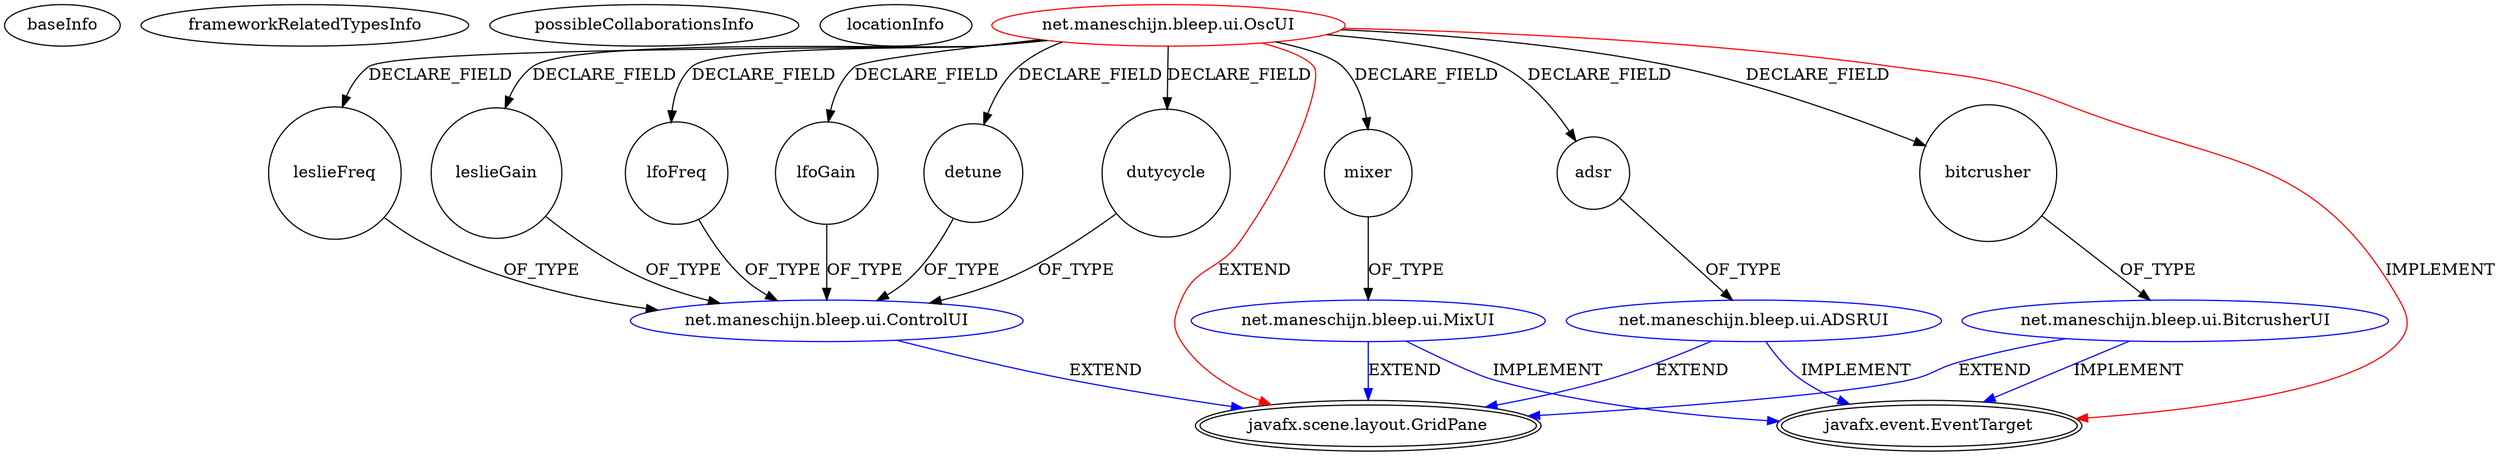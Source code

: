 digraph {
baseInfo[graphId=3761,category="extension_graph",isAnonymous=false,possibleRelation=true]
frameworkRelatedTypesInfo[0="javafx.scene.layout.GridPane",1="javafx.event.EventTarget"]
possibleCollaborationsInfo[0="3761~FIELD_DECLARATION-FIELD_DECLARATION-FIELD_DECLARATION-FIELD_DECLARATION-FIELD_DECLARATION-FIELD_DECLARATION-~javafx.scene.layout.GridPane javafx.event.EventTarget ~javafx.scene.layout.GridPane ~false~false",1="3761~FIELD_DECLARATION-~javafx.scene.layout.GridPane javafx.event.EventTarget ~javafx.scene.layout.GridPane javafx.event.EventTarget ~false~false"]
locationInfo[projectName="nielsmaneschijn-8bit",filePath="/nielsmaneschijn-8bit/8bit-master/src/net/maneschijn/bleep/ui/OscUI.java",contextSignature="OscUI",graphId="3761"]
0[label="net.maneschijn.bleep.ui.OscUI",vertexType="ROOT_CLIENT_CLASS_DECLARATION",isFrameworkType=false,color=red]
1[label="javafx.scene.layout.GridPane",vertexType="FRAMEWORK_CLASS_TYPE",isFrameworkType=true,peripheries=2]
2[label="javafx.event.EventTarget",vertexType="FRAMEWORK_INTERFACE_TYPE",isFrameworkType=true,peripheries=2]
3[label="adsr",vertexType="FIELD_DECLARATION",isFrameworkType=false,shape=circle]
4[label="net.maneschijn.bleep.ui.ADSRUI",vertexType="REFERENCE_CLIENT_CLASS_DECLARATION",isFrameworkType=false,color=blue]
7[label="bitcrusher",vertexType="FIELD_DECLARATION",isFrameworkType=false,shape=circle]
8[label="net.maneschijn.bleep.ui.BitcrusherUI",vertexType="REFERENCE_CLIENT_CLASS_DECLARATION",isFrameworkType=false,color=blue]
11[label="detune",vertexType="FIELD_DECLARATION",isFrameworkType=false,shape=circle]
12[label="net.maneschijn.bleep.ui.ControlUI",vertexType="REFERENCE_CLIENT_CLASS_DECLARATION",isFrameworkType=false,color=blue]
14[label="dutycycle",vertexType="FIELD_DECLARATION",isFrameworkType=false,shape=circle]
16[label="leslieFreq",vertexType="FIELD_DECLARATION",isFrameworkType=false,shape=circle]
18[label="leslieGain",vertexType="FIELD_DECLARATION",isFrameworkType=false,shape=circle]
20[label="lfoFreq",vertexType="FIELD_DECLARATION",isFrameworkType=false,shape=circle]
22[label="lfoGain",vertexType="FIELD_DECLARATION",isFrameworkType=false,shape=circle]
24[label="mixer",vertexType="FIELD_DECLARATION",isFrameworkType=false,shape=circle]
25[label="net.maneschijn.bleep.ui.MixUI",vertexType="REFERENCE_CLIENT_CLASS_DECLARATION",isFrameworkType=false,color=blue]
0->1[label="EXTEND",color=red]
0->2[label="IMPLEMENT",color=red]
0->3[label="DECLARE_FIELD"]
4->1[label="EXTEND",color=blue]
4->2[label="IMPLEMENT",color=blue]
3->4[label="OF_TYPE"]
0->7[label="DECLARE_FIELD"]
8->1[label="EXTEND",color=blue]
8->2[label="IMPLEMENT",color=blue]
7->8[label="OF_TYPE"]
0->11[label="DECLARE_FIELD"]
12->1[label="EXTEND",color=blue]
11->12[label="OF_TYPE"]
0->14[label="DECLARE_FIELD"]
14->12[label="OF_TYPE"]
0->16[label="DECLARE_FIELD"]
16->12[label="OF_TYPE"]
0->18[label="DECLARE_FIELD"]
18->12[label="OF_TYPE"]
0->20[label="DECLARE_FIELD"]
20->12[label="OF_TYPE"]
0->22[label="DECLARE_FIELD"]
22->12[label="OF_TYPE"]
0->24[label="DECLARE_FIELD"]
25->1[label="EXTEND",color=blue]
25->2[label="IMPLEMENT",color=blue]
24->25[label="OF_TYPE"]
}
